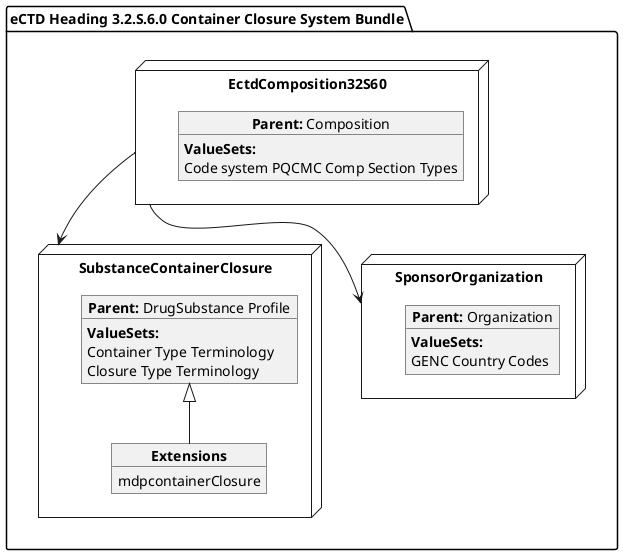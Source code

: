 @startuml
allowmixing
'Mixed model of use case and object
package "eCTD Heading 3.2.S.6.0 Container Closure System Bundle" as NODES {
 
  node "EctdComposition32S60" as N1 { 
      object "**Parent:** Composition" as obj1 {
      **ValueSets:**
  Code system PQCMC Comp Section Types
    }   
}
node "SubstanceContainerClosure" as N21 { 
      object "**Parent:** DrugSubstance Profile" as obj22 {
        **ValueSets:**
        Container Type Terminology
        Closure Type Terminology
    }
    object "**Extensions**" as objEx {
        mdpcontainerClosure
    }
    obj22 <|-- objEx
}

node "SponsorOrganization" as NSO { 
      object "**Parent:** Organization" as objAu {
        **ValueSets:**
        GENC Country Codes
    }
}

}

N1 --> N21
N1 --> NSO

@enduml